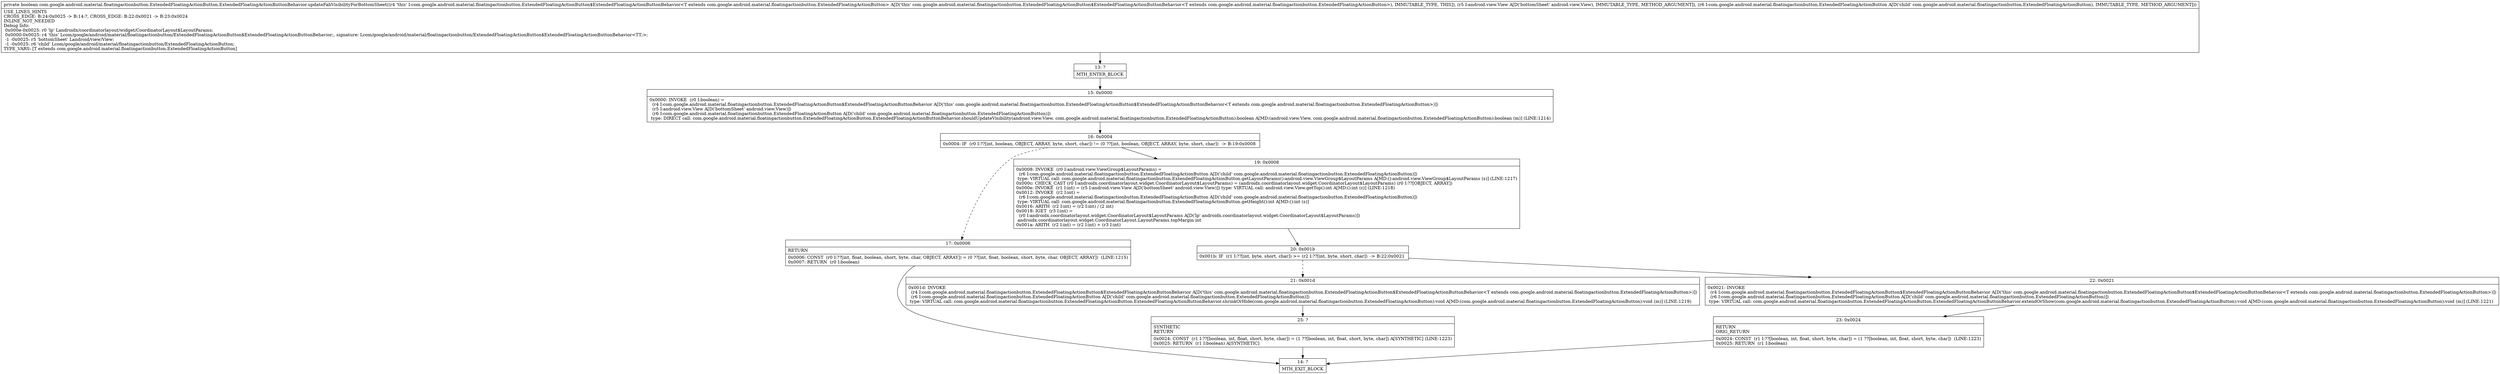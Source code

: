 digraph "CFG forcom.google.android.material.floatingactionbutton.ExtendedFloatingActionButton.ExtendedFloatingActionButtonBehavior.updateFabVisibilityForBottomSheet(Landroid\/view\/View;Lcom\/google\/android\/material\/floatingactionbutton\/ExtendedFloatingActionButton;)Z" {
Node_13 [shape=record,label="{13\:\ ?|MTH_ENTER_BLOCK\l}"];
Node_15 [shape=record,label="{15\:\ 0x0000|0x0000: INVOKE  (r0 I:boolean) = \l  (r4 I:com.google.android.material.floatingactionbutton.ExtendedFloatingActionButton$ExtendedFloatingActionButtonBehavior A[D('this' com.google.android.material.floatingactionbutton.ExtendedFloatingActionButton$ExtendedFloatingActionButtonBehavior\<T extends com.google.android.material.floatingactionbutton.ExtendedFloatingActionButton\>)])\l  (r5 I:android.view.View A[D('bottomSheet' android.view.View)])\l  (r6 I:com.google.android.material.floatingactionbutton.ExtendedFloatingActionButton A[D('child' com.google.android.material.floatingactionbutton.ExtendedFloatingActionButton)])\l type: DIRECT call: com.google.android.material.floatingactionbutton.ExtendedFloatingActionButton.ExtendedFloatingActionButtonBehavior.shouldUpdateVisibility(android.view.View, com.google.android.material.floatingactionbutton.ExtendedFloatingActionButton):boolean A[MD:(android.view.View, com.google.android.material.floatingactionbutton.ExtendedFloatingActionButton):boolean (m)] (LINE:1214)\l}"];
Node_16 [shape=record,label="{16\:\ 0x0004|0x0004: IF  (r0 I:??[int, boolean, OBJECT, ARRAY, byte, short, char]) != (0 ??[int, boolean, OBJECT, ARRAY, byte, short, char])  \-\> B:19:0x0008 \l}"];
Node_17 [shape=record,label="{17\:\ 0x0006|RETURN\l|0x0006: CONST  (r0 I:??[int, float, boolean, short, byte, char, OBJECT, ARRAY]) = (0 ??[int, float, boolean, short, byte, char, OBJECT, ARRAY])  (LINE:1215)\l0x0007: RETURN  (r0 I:boolean) \l}"];
Node_14 [shape=record,label="{14\:\ ?|MTH_EXIT_BLOCK\l}"];
Node_19 [shape=record,label="{19\:\ 0x0008|0x0008: INVOKE  (r0 I:android.view.ViewGroup$LayoutParams) = \l  (r6 I:com.google.android.material.floatingactionbutton.ExtendedFloatingActionButton A[D('child' com.google.android.material.floatingactionbutton.ExtendedFloatingActionButton)])\l type: VIRTUAL call: com.google.android.material.floatingactionbutton.ExtendedFloatingActionButton.getLayoutParams():android.view.ViewGroup$LayoutParams A[MD:():android.view.ViewGroup$LayoutParams (s)] (LINE:1217)\l0x000c: CHECK_CAST (r0 I:androidx.coordinatorlayout.widget.CoordinatorLayout$LayoutParams) = (androidx.coordinatorlayout.widget.CoordinatorLayout$LayoutParams) (r0 I:??[OBJECT, ARRAY]) \l0x000e: INVOKE  (r1 I:int) = (r5 I:android.view.View A[D('bottomSheet' android.view.View)]) type: VIRTUAL call: android.view.View.getTop():int A[MD:():int (c)] (LINE:1218)\l0x0012: INVOKE  (r2 I:int) = \l  (r6 I:com.google.android.material.floatingactionbutton.ExtendedFloatingActionButton A[D('child' com.google.android.material.floatingactionbutton.ExtendedFloatingActionButton)])\l type: VIRTUAL call: com.google.android.material.floatingactionbutton.ExtendedFloatingActionButton.getHeight():int A[MD:():int (s)]\l0x0016: ARITH  (r2 I:int) = (r2 I:int) \/ (2 int) \l0x0018: IGET  (r3 I:int) = \l  (r0 I:androidx.coordinatorlayout.widget.CoordinatorLayout$LayoutParams A[D('lp' androidx.coordinatorlayout.widget.CoordinatorLayout$LayoutParams)])\l androidx.coordinatorlayout.widget.CoordinatorLayout.LayoutParams.topMargin int \l0x001a: ARITH  (r2 I:int) = (r2 I:int) + (r3 I:int) \l}"];
Node_20 [shape=record,label="{20\:\ 0x001b|0x001b: IF  (r1 I:??[int, byte, short, char]) \>= (r2 I:??[int, byte, short, char])  \-\> B:22:0x0021 \l}"];
Node_21 [shape=record,label="{21\:\ 0x001d|0x001d: INVOKE  \l  (r4 I:com.google.android.material.floatingactionbutton.ExtendedFloatingActionButton$ExtendedFloatingActionButtonBehavior A[D('this' com.google.android.material.floatingactionbutton.ExtendedFloatingActionButton$ExtendedFloatingActionButtonBehavior\<T extends com.google.android.material.floatingactionbutton.ExtendedFloatingActionButton\>)])\l  (r6 I:com.google.android.material.floatingactionbutton.ExtendedFloatingActionButton A[D('child' com.google.android.material.floatingactionbutton.ExtendedFloatingActionButton)])\l type: VIRTUAL call: com.google.android.material.floatingactionbutton.ExtendedFloatingActionButton.ExtendedFloatingActionButtonBehavior.shrinkOrHide(com.google.android.material.floatingactionbutton.ExtendedFloatingActionButton):void A[MD:(com.google.android.material.floatingactionbutton.ExtendedFloatingActionButton):void (m)] (LINE:1219)\l}"];
Node_25 [shape=record,label="{25\:\ ?|SYNTHETIC\lRETURN\l|0x0024: CONST  (r1 I:??[boolean, int, float, short, byte, char]) = (1 ??[boolean, int, float, short, byte, char]) A[SYNTHETIC] (LINE:1223)\l0x0025: RETURN  (r1 I:boolean) A[SYNTHETIC]\l}"];
Node_22 [shape=record,label="{22\:\ 0x0021|0x0021: INVOKE  \l  (r4 I:com.google.android.material.floatingactionbutton.ExtendedFloatingActionButton$ExtendedFloatingActionButtonBehavior A[D('this' com.google.android.material.floatingactionbutton.ExtendedFloatingActionButton$ExtendedFloatingActionButtonBehavior\<T extends com.google.android.material.floatingactionbutton.ExtendedFloatingActionButton\>)])\l  (r6 I:com.google.android.material.floatingactionbutton.ExtendedFloatingActionButton A[D('child' com.google.android.material.floatingactionbutton.ExtendedFloatingActionButton)])\l type: VIRTUAL call: com.google.android.material.floatingactionbutton.ExtendedFloatingActionButton.ExtendedFloatingActionButtonBehavior.extendOrShow(com.google.android.material.floatingactionbutton.ExtendedFloatingActionButton):void A[MD:(com.google.android.material.floatingactionbutton.ExtendedFloatingActionButton):void (m)] (LINE:1221)\l}"];
Node_23 [shape=record,label="{23\:\ 0x0024|RETURN\lORIG_RETURN\l|0x0024: CONST  (r1 I:??[boolean, int, float, short, byte, char]) = (1 ??[boolean, int, float, short, byte, char])  (LINE:1223)\l0x0025: RETURN  (r1 I:boolean) \l}"];
MethodNode[shape=record,label="{private boolean com.google.android.material.floatingactionbutton.ExtendedFloatingActionButton.ExtendedFloatingActionButtonBehavior.updateFabVisibilityForBottomSheet((r4 'this' I:com.google.android.material.floatingactionbutton.ExtendedFloatingActionButton$ExtendedFloatingActionButtonBehavior\<T extends com.google.android.material.floatingactionbutton.ExtendedFloatingActionButton\> A[D('this' com.google.android.material.floatingactionbutton.ExtendedFloatingActionButton$ExtendedFloatingActionButtonBehavior\<T extends com.google.android.material.floatingactionbutton.ExtendedFloatingActionButton\>), IMMUTABLE_TYPE, THIS]), (r5 I:android.view.View A[D('bottomSheet' android.view.View), IMMUTABLE_TYPE, METHOD_ARGUMENT]), (r6 I:com.google.android.material.floatingactionbutton.ExtendedFloatingActionButton A[D('child' com.google.android.material.floatingactionbutton.ExtendedFloatingActionButton), IMMUTABLE_TYPE, METHOD_ARGUMENT]))  | USE_LINES_HINTS\lCROSS_EDGE: B:24:0x0025 \-\> B:14:?, CROSS_EDGE: B:22:0x0021 \-\> B:23:0x0024\lINLINE_NOT_NEEDED\lDebug Info:\l  0x000e\-0x0025: r0 'lp' Landroidx\/coordinatorlayout\/widget\/CoordinatorLayout$LayoutParams;\l  0x0000\-0x0025: r4 'this' Lcom\/google\/android\/material\/floatingactionbutton\/ExtendedFloatingActionButton$ExtendedFloatingActionButtonBehavior;, signature: Lcom\/google\/android\/material\/floatingactionbutton\/ExtendedFloatingActionButton$ExtendedFloatingActionButtonBehavior\<TT;\>;\l  \-1 \-0x0025: r5 'bottomSheet' Landroid\/view\/View;\l  \-1 \-0x0025: r6 'child' Lcom\/google\/android\/material\/floatingactionbutton\/ExtendedFloatingActionButton;\lTYPE_VARS: [T extends com.google.android.material.floatingactionbutton.ExtendedFloatingActionButton]\l}"];
MethodNode -> Node_13;Node_13 -> Node_15;
Node_15 -> Node_16;
Node_16 -> Node_17[style=dashed];
Node_16 -> Node_19;
Node_17 -> Node_14;
Node_19 -> Node_20;
Node_20 -> Node_21[style=dashed];
Node_20 -> Node_22;
Node_21 -> Node_25;
Node_25 -> Node_14;
Node_22 -> Node_23;
Node_23 -> Node_14;
}

